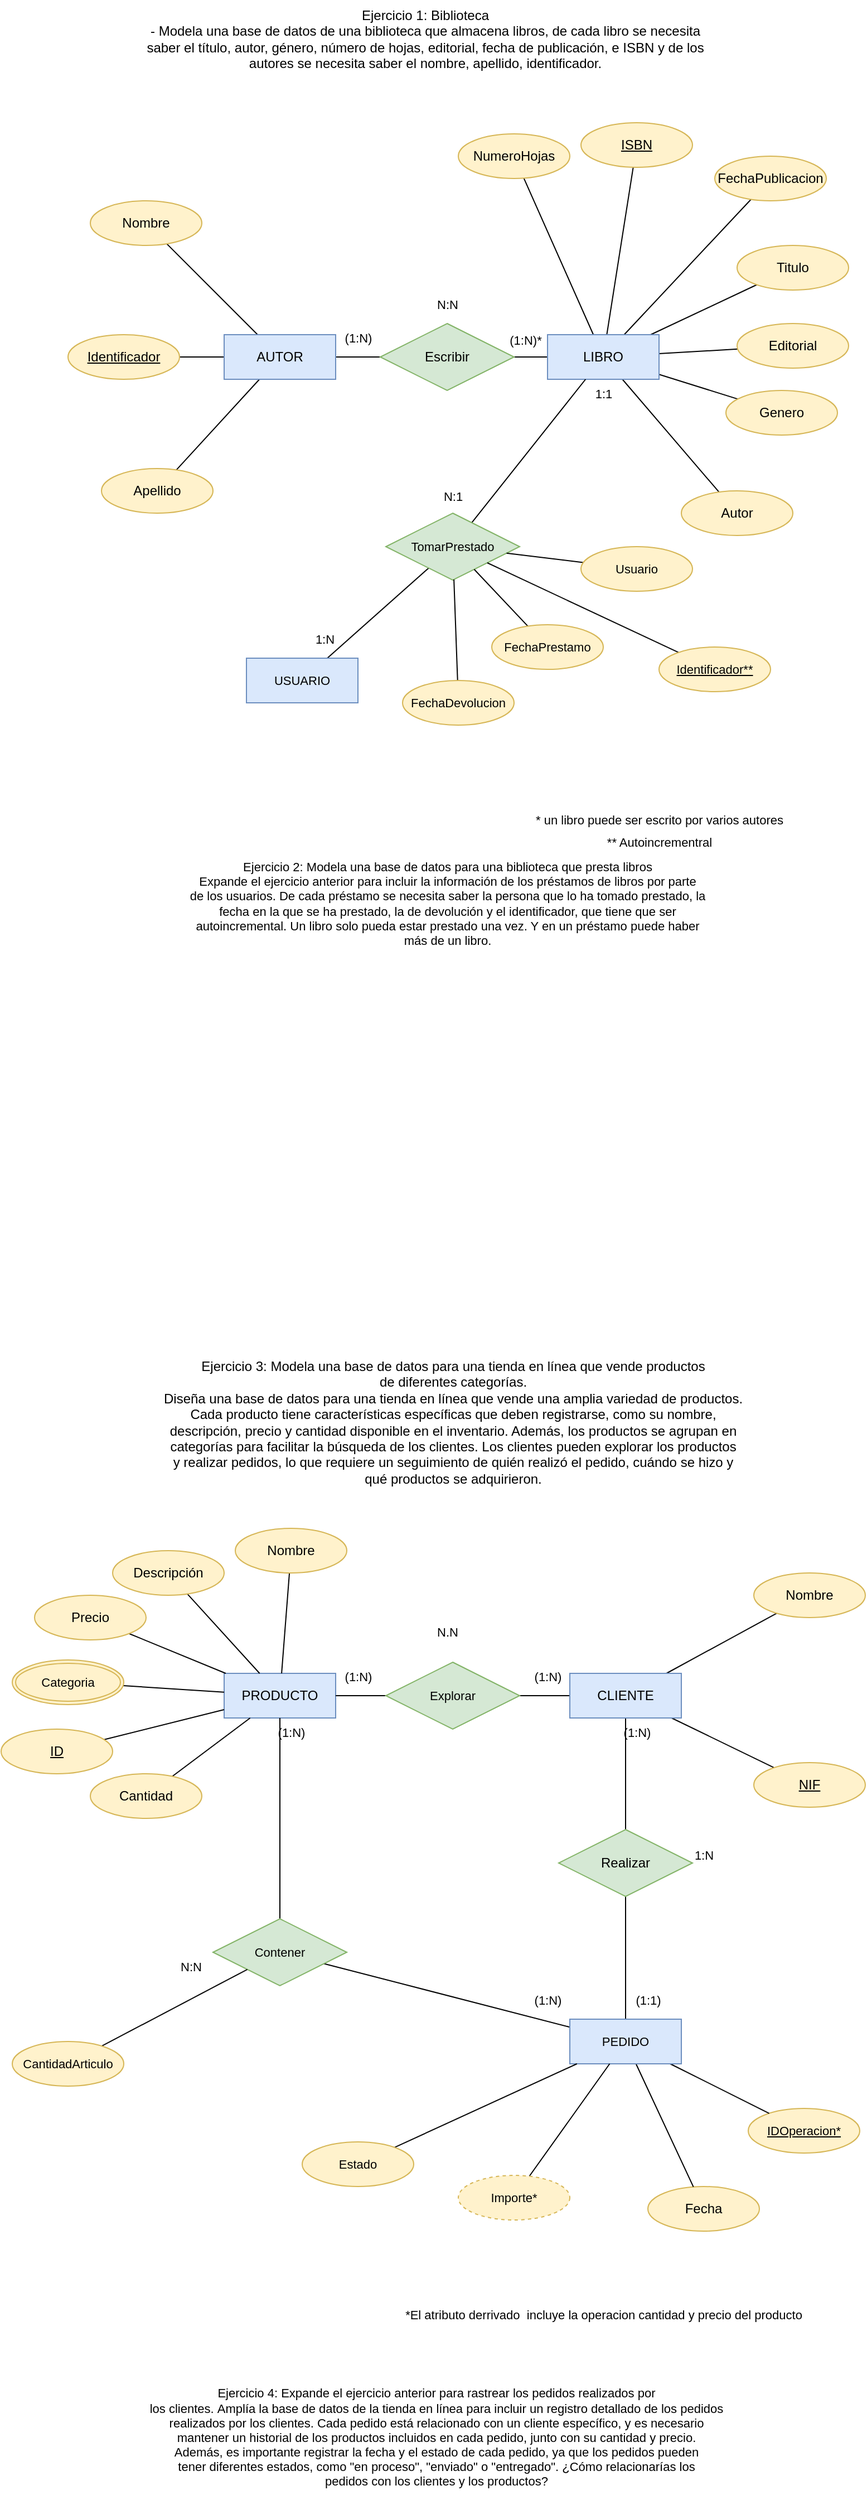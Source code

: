 <mxfile version="22.0.3" type="device">
  <diagram id="R2lEEEUBdFMjLlhIrx00" name="Page-1">
    <mxGraphModel dx="1195" dy="725" grid="1" gridSize="10" guides="1" tooltips="1" connect="1" arrows="1" fold="1" page="1" pageScale="1" pageWidth="827" pageHeight="1169" background="#ffffff" math="0" shadow="0" extFonts="Permanent Marker^https://fonts.googleapis.com/css?family=Permanent+Marker">
      <root>
        <mxCell id="0" />
        <mxCell id="1" parent="0" />
        <mxCell id="XnB_eNz-1MbFH19YECzl-1" value="Ejercicio 1: Biblioteca&lt;br&gt;- Modela una base de datos de una biblioteca que almacena libros, de cada libro se necesita&lt;br&gt;saber el título, autor, género, número de hojas, editorial, fecha de publicación, e ISBN y de los&lt;br&gt;autores se necesita saber el nombre, apellido, identificador." style="text;html=1;align=center;verticalAlign=middle;resizable=0;points=[];autosize=1;strokeColor=none;fillColor=none;" parent="1" vertex="1">
          <mxGeometry x="140" y="40" width="520" height="70" as="geometry" />
        </mxCell>
        <mxCell id="XnB_eNz-1MbFH19YECzl-39" style="edgeStyle=none;shape=connector;rounded=0;orthogonalLoop=1;jettySize=auto;html=1;labelBackgroundColor=default;strokeColor=default;align=center;verticalAlign=middle;fontFamily=Helvetica;fontSize=11;fontColor=default;endArrow=none;endFill=0;" parent="1" source="XnB_eNz-1MbFH19YECzl-4" target="XnB_eNz-1MbFH19YECzl-8" edge="1">
          <mxGeometry relative="1" as="geometry" />
        </mxCell>
        <mxCell id="XnB_eNz-1MbFH19YECzl-40" style="edgeStyle=none;shape=connector;rounded=0;orthogonalLoop=1;jettySize=auto;html=1;labelBackgroundColor=default;strokeColor=default;align=center;verticalAlign=middle;fontFamily=Helvetica;fontSize=11;fontColor=default;endArrow=none;endFill=0;" parent="1" source="XnB_eNz-1MbFH19YECzl-4" target="XnB_eNz-1MbFH19YECzl-14" edge="1">
          <mxGeometry relative="1" as="geometry" />
        </mxCell>
        <mxCell id="XnB_eNz-1MbFH19YECzl-41" style="edgeStyle=none;shape=connector;rounded=0;orthogonalLoop=1;jettySize=auto;html=1;labelBackgroundColor=default;strokeColor=default;align=center;verticalAlign=middle;fontFamily=Helvetica;fontSize=11;fontColor=default;endArrow=none;endFill=0;" parent="1" source="XnB_eNz-1MbFH19YECzl-4" target="XnB_eNz-1MbFH19YECzl-10" edge="1">
          <mxGeometry relative="1" as="geometry" />
        </mxCell>
        <mxCell id="XnB_eNz-1MbFH19YECzl-42" style="edgeStyle=none;shape=connector;rounded=0;orthogonalLoop=1;jettySize=auto;html=1;labelBackgroundColor=default;strokeColor=default;align=center;verticalAlign=middle;fontFamily=Helvetica;fontSize=11;fontColor=default;endArrow=none;endFill=0;" parent="1" source="XnB_eNz-1MbFH19YECzl-4" target="XnB_eNz-1MbFH19YECzl-12" edge="1">
          <mxGeometry relative="1" as="geometry" />
        </mxCell>
        <mxCell id="XnB_eNz-1MbFH19YECzl-45" style="edgeStyle=none;shape=connector;rounded=0;orthogonalLoop=1;jettySize=auto;html=1;labelBackgroundColor=default;strokeColor=default;align=center;verticalAlign=middle;fontFamily=Helvetica;fontSize=11;fontColor=default;endArrow=none;endFill=0;" parent="1" source="XnB_eNz-1MbFH19YECzl-4" target="XnB_eNz-1MbFH19YECzl-9" edge="1">
          <mxGeometry relative="1" as="geometry" />
        </mxCell>
        <mxCell id="XnB_eNz-1MbFH19YECzl-46" style="edgeStyle=none;shape=connector;rounded=0;orthogonalLoop=1;jettySize=auto;html=1;labelBackgroundColor=default;strokeColor=default;align=center;verticalAlign=middle;fontFamily=Helvetica;fontSize=11;fontColor=default;endArrow=none;endFill=0;" parent="1" source="XnB_eNz-1MbFH19YECzl-4" target="XnB_eNz-1MbFH19YECzl-6" edge="1">
          <mxGeometry relative="1" as="geometry" />
        </mxCell>
        <mxCell id="XnB_eNz-1MbFH19YECzl-47" style="edgeStyle=none;shape=connector;rounded=0;orthogonalLoop=1;jettySize=auto;html=1;labelBackgroundColor=default;strokeColor=default;align=center;verticalAlign=middle;fontFamily=Helvetica;fontSize=11;fontColor=default;endArrow=none;endFill=0;" parent="1" source="XnB_eNz-1MbFH19YECzl-4" target="XnB_eNz-1MbFH19YECzl-7" edge="1">
          <mxGeometry relative="1" as="geometry" />
        </mxCell>
        <mxCell id="XnB_eNz-1MbFH19YECzl-48" style="edgeStyle=none;shape=connector;rounded=0;orthogonalLoop=1;jettySize=auto;html=1;labelBackgroundColor=default;strokeColor=default;align=center;verticalAlign=middle;fontFamily=Helvetica;fontSize=11;fontColor=default;endArrow=none;endFill=0;" parent="1" source="XnB_eNz-1MbFH19YECzl-4" target="XnB_eNz-1MbFH19YECzl-15" edge="1">
          <mxGeometry relative="1" as="geometry" />
        </mxCell>
        <mxCell id="XnB_eNz-1MbFH19YECzl-4" value="LIBRO" style="whiteSpace=wrap;html=1;align=center;fillColor=#dae8fc;strokeColor=#6c8ebf;" parent="1" vertex="1">
          <mxGeometry x="510" y="340" width="100" height="40" as="geometry" />
        </mxCell>
        <mxCell id="XnB_eNz-1MbFH19YECzl-49" style="edgeStyle=none;shape=connector;rounded=0;orthogonalLoop=1;jettySize=auto;html=1;labelBackgroundColor=default;strokeColor=default;align=center;verticalAlign=middle;fontFamily=Helvetica;fontSize=11;fontColor=default;endArrow=none;endFill=0;" parent="1" source="XnB_eNz-1MbFH19YECzl-5" target="XnB_eNz-1MbFH19YECzl-17" edge="1">
          <mxGeometry relative="1" as="geometry" />
        </mxCell>
        <mxCell id="XnB_eNz-1MbFH19YECzl-50" style="edgeStyle=none;shape=connector;rounded=0;orthogonalLoop=1;jettySize=auto;html=1;labelBackgroundColor=default;strokeColor=default;align=center;verticalAlign=middle;fontFamily=Helvetica;fontSize=11;fontColor=default;endArrow=none;endFill=0;" parent="1" source="XnB_eNz-1MbFH19YECzl-5" target="XnB_eNz-1MbFH19YECzl-19" edge="1">
          <mxGeometry relative="1" as="geometry" />
        </mxCell>
        <mxCell id="XnB_eNz-1MbFH19YECzl-51" style="edgeStyle=none;shape=connector;rounded=0;orthogonalLoop=1;jettySize=auto;html=1;labelBackgroundColor=default;strokeColor=default;align=center;verticalAlign=middle;fontFamily=Helvetica;fontSize=11;fontColor=default;endArrow=none;endFill=0;" parent="1" source="XnB_eNz-1MbFH19YECzl-5" target="XnB_eNz-1MbFH19YECzl-18" edge="1">
          <mxGeometry relative="1" as="geometry" />
        </mxCell>
        <mxCell id="XnB_eNz-1MbFH19YECzl-61" style="edgeStyle=none;shape=connector;rounded=0;orthogonalLoop=1;jettySize=auto;html=1;labelBackgroundColor=default;strokeColor=default;align=center;verticalAlign=middle;fontFamily=Helvetica;fontSize=11;fontColor=default;endArrow=none;endFill=0;" parent="1" source="XnB_eNz-1MbFH19YECzl-5" target="XnB_eNz-1MbFH19YECzl-15" edge="1">
          <mxGeometry relative="1" as="geometry" />
        </mxCell>
        <mxCell id="XnB_eNz-1MbFH19YECzl-5" value="AUTOR" style="whiteSpace=wrap;html=1;align=center;fillColor=#dae8fc;strokeColor=#6c8ebf;" parent="1" vertex="1">
          <mxGeometry x="220" y="340" width="100" height="40" as="geometry" />
        </mxCell>
        <mxCell id="XnB_eNz-1MbFH19YECzl-6" value="Genero" style="ellipse;whiteSpace=wrap;html=1;align=center;fillColor=#fff2cc;strokeColor=#d6b656;" parent="1" vertex="1">
          <mxGeometry x="670" y="390" width="100" height="40" as="geometry" />
        </mxCell>
        <mxCell id="XnB_eNz-1MbFH19YECzl-7" value="Autor" style="ellipse;whiteSpace=wrap;html=1;align=center;fillColor=#fff2cc;strokeColor=#d6b656;" parent="1" vertex="1">
          <mxGeometry x="630" y="480" width="100" height="40" as="geometry" />
        </mxCell>
        <mxCell id="XnB_eNz-1MbFH19YECzl-8" value="NumeroHojas" style="ellipse;whiteSpace=wrap;html=1;align=center;fillColor=#fff2cc;strokeColor=#d6b656;" parent="1" vertex="1">
          <mxGeometry x="430" y="160" width="100" height="40" as="geometry" />
        </mxCell>
        <mxCell id="XnB_eNz-1MbFH19YECzl-9" value="Editorial" style="ellipse;whiteSpace=wrap;html=1;align=center;fillColor=#fff2cc;strokeColor=#d6b656;" parent="1" vertex="1">
          <mxGeometry x="680" y="330" width="100" height="40" as="geometry" />
        </mxCell>
        <mxCell id="XnB_eNz-1MbFH19YECzl-10" value="FechaPublicacion" style="ellipse;whiteSpace=wrap;html=1;align=center;fillColor=#fff2cc;strokeColor=#d6b656;" parent="1" vertex="1">
          <mxGeometry x="660" y="180" width="100" height="40" as="geometry" />
        </mxCell>
        <mxCell id="XnB_eNz-1MbFH19YECzl-12" value="Titulo" style="ellipse;whiteSpace=wrap;html=1;align=center;fillColor=#fff2cc;strokeColor=#d6b656;" parent="1" vertex="1">
          <mxGeometry x="680" y="260" width="100" height="40" as="geometry" />
        </mxCell>
        <mxCell id="XnB_eNz-1MbFH19YECzl-14" value="ISBN" style="ellipse;whiteSpace=wrap;html=1;align=center;fontStyle=4;fillColor=#fff2cc;strokeColor=#d6b656;" parent="1" vertex="1">
          <mxGeometry x="540" y="150" width="100" height="40" as="geometry" />
        </mxCell>
        <mxCell id="XnB_eNz-1MbFH19YECzl-15" value="Escribir" style="shape=rhombus;perimeter=rhombusPerimeter;whiteSpace=wrap;html=1;align=center;fillColor=#d5e8d4;strokeColor=#82b366;" parent="1" vertex="1">
          <mxGeometry x="360" y="330" width="120" height="60" as="geometry" />
        </mxCell>
        <mxCell id="XnB_eNz-1MbFH19YECzl-17" value="Nombre" style="ellipse;whiteSpace=wrap;html=1;align=center;fillColor=#fff2cc;strokeColor=#d6b656;" parent="1" vertex="1">
          <mxGeometry x="100" y="220" width="100" height="40" as="geometry" />
        </mxCell>
        <mxCell id="XnB_eNz-1MbFH19YECzl-18" value="Apellido" style="ellipse;whiteSpace=wrap;html=1;align=center;fillColor=#fff2cc;strokeColor=#d6b656;" parent="1" vertex="1">
          <mxGeometry x="110" y="460" width="100" height="40" as="geometry" />
        </mxCell>
        <mxCell id="XnB_eNz-1MbFH19YECzl-19" value="Identificador" style="ellipse;whiteSpace=wrap;html=1;align=center;fontStyle=4;fillColor=#fff2cc;strokeColor=#d6b656;" parent="1" vertex="1">
          <mxGeometry x="80" y="340" width="100" height="40" as="geometry" />
        </mxCell>
        <mxCell id="XnB_eNz-1MbFH19YECzl-56" value="Ejercicio 2: Modela una base de datos para una biblioteca que presta libros&lt;br&gt;Expande el ejercicio anterior para incluir la información de los préstamos de libros por parte&lt;br&gt;de los usuarios. De cada préstamo se necesita saber la persona que lo ha tomado prestado, la&lt;br&gt;fecha en la que se ha prestado, la de devolución y el identificador, que tiene que ser&lt;br&gt;autoincremental. Un libro solo pueda estar prestado una vez. Y en un préstamo puede haber&lt;br&gt;más de un libro." style="text;html=1;align=center;verticalAlign=middle;resizable=0;points=[];autosize=1;strokeColor=none;fillColor=none;fontSize=11;fontFamily=Helvetica;fontColor=default;" parent="1" vertex="1">
          <mxGeometry x="175" y="805" width="490" height="90" as="geometry" />
        </mxCell>
        <mxCell id="XnB_eNz-1MbFH19YECzl-62" value="(1:N)" style="text;html=1;align=center;verticalAlign=middle;resizable=0;points=[];autosize=1;strokeColor=none;fillColor=none;fontSize=11;fontFamily=Helvetica;fontColor=default;" parent="1" vertex="1">
          <mxGeometry x="315" y="328" width="50" height="30" as="geometry" />
        </mxCell>
        <mxCell id="XnB_eNz-1MbFH19YECzl-63" value="(1:N)*" style="text;html=1;align=center;verticalAlign=middle;resizable=0;points=[];autosize=1;strokeColor=none;fillColor=none;fontSize=11;fontFamily=Helvetica;fontColor=default;" parent="1" vertex="1">
          <mxGeometry x="465" y="330" width="50" height="30" as="geometry" />
        </mxCell>
        <mxCell id="XnB_eNz-1MbFH19YECzl-64" value="N:N" style="text;html=1;align=center;verticalAlign=middle;resizable=0;points=[];autosize=1;strokeColor=none;fillColor=none;fontSize=11;fontFamily=Helvetica;fontColor=default;" parent="1" vertex="1">
          <mxGeometry x="400" y="298" width="40" height="30" as="geometry" />
        </mxCell>
        <mxCell id="XnB_eNz-1MbFH19YECzl-65" value="* un libro puede ser escrito por varios autores" style="text;html=1;align=center;verticalAlign=middle;resizable=0;points=[];autosize=1;strokeColor=none;fillColor=none;fontSize=11;fontFamily=Helvetica;fontColor=default;" parent="1" vertex="1">
          <mxGeometry x="490" y="760" width="240" height="30" as="geometry" />
        </mxCell>
        <mxCell id="XnB_eNz-1MbFH19YECzl-69" style="edgeStyle=none;shape=connector;rounded=0;orthogonalLoop=1;jettySize=auto;html=1;labelBackgroundColor=default;strokeColor=default;align=center;verticalAlign=middle;fontFamily=Helvetica;fontSize=11;fontColor=default;endArrow=none;endFill=0;" parent="1" source="XnB_eNz-1MbFH19YECzl-66" target="XnB_eNz-1MbFH19YECzl-68" edge="1">
          <mxGeometry relative="1" as="geometry" />
        </mxCell>
        <mxCell id="XnB_eNz-1MbFH19YECzl-66" value="USUARIO" style="whiteSpace=wrap;html=1;align=center;fontFamily=Helvetica;fontSize=11;fillColor=#dae8fc;strokeColor=#6c8ebf;" parent="1" vertex="1">
          <mxGeometry x="240" y="630" width="100" height="40" as="geometry" />
        </mxCell>
        <mxCell id="XnB_eNz-1MbFH19YECzl-70" style="edgeStyle=none;shape=connector;rounded=0;orthogonalLoop=1;jettySize=auto;html=1;labelBackgroundColor=default;strokeColor=default;align=center;verticalAlign=middle;fontFamily=Helvetica;fontSize=11;fontColor=default;endArrow=none;endFill=0;" parent="1" source="XnB_eNz-1MbFH19YECzl-68" target="XnB_eNz-1MbFH19YECzl-4" edge="1">
          <mxGeometry relative="1" as="geometry" />
        </mxCell>
        <mxCell id="XnB_eNz-1MbFH19YECzl-68" value="TomarPrestado" style="shape=rhombus;perimeter=rhombusPerimeter;whiteSpace=wrap;html=1;align=center;fontFamily=Helvetica;fontSize=11;fillColor=#d5e8d4;strokeColor=#82b366;" parent="1" vertex="1">
          <mxGeometry x="365" y="500" width="120" height="60" as="geometry" />
        </mxCell>
        <mxCell id="XnB_eNz-1MbFH19YECzl-78" style="edgeStyle=none;shape=connector;rounded=0;orthogonalLoop=1;jettySize=auto;html=1;labelBackgroundColor=default;strokeColor=default;align=center;verticalAlign=middle;fontFamily=Helvetica;fontSize=11;fontColor=default;endArrow=none;endFill=0;" parent="1" source="XnB_eNz-1MbFH19YECzl-71" target="XnB_eNz-1MbFH19YECzl-68" edge="1">
          <mxGeometry relative="1" as="geometry" />
        </mxCell>
        <mxCell id="XnB_eNz-1MbFH19YECzl-71" value="FechaDevolucion" style="ellipse;whiteSpace=wrap;html=1;align=center;fontFamily=Helvetica;fontSize=11;fillColor=#fff2cc;strokeColor=#d6b656;" parent="1" vertex="1">
          <mxGeometry x="380" y="650" width="100" height="40" as="geometry" />
        </mxCell>
        <mxCell id="XnB_eNz-1MbFH19YECzl-77" style="edgeStyle=none;shape=connector;rounded=0;orthogonalLoop=1;jettySize=auto;html=1;labelBackgroundColor=default;strokeColor=default;align=center;verticalAlign=middle;fontFamily=Helvetica;fontSize=11;fontColor=default;endArrow=none;endFill=0;" parent="1" source="XnB_eNz-1MbFH19YECzl-72" target="XnB_eNz-1MbFH19YECzl-68" edge="1">
          <mxGeometry relative="1" as="geometry" />
        </mxCell>
        <mxCell id="XnB_eNz-1MbFH19YECzl-72" value="FechaPrestamo" style="ellipse;whiteSpace=wrap;html=1;align=center;fontFamily=Helvetica;fontSize=11;fillColor=#fff2cc;strokeColor=#d6b656;" parent="1" vertex="1">
          <mxGeometry x="460" y="600" width="100" height="40" as="geometry" />
        </mxCell>
        <mxCell id="XnB_eNz-1MbFH19YECzl-79" style="edgeStyle=none;shape=connector;rounded=0;orthogonalLoop=1;jettySize=auto;html=1;labelBackgroundColor=default;strokeColor=default;align=center;verticalAlign=middle;fontFamily=Helvetica;fontSize=11;fontColor=default;endArrow=none;endFill=0;" parent="1" source="XnB_eNz-1MbFH19YECzl-74" target="XnB_eNz-1MbFH19YECzl-68" edge="1">
          <mxGeometry relative="1" as="geometry" />
        </mxCell>
        <mxCell id="XnB_eNz-1MbFH19YECzl-74" value="Identificador**" style="ellipse;whiteSpace=wrap;html=1;align=center;fontStyle=4;fontFamily=Helvetica;fontSize=11;fillColor=#fff2cc;strokeColor=#d6b656;" parent="1" vertex="1">
          <mxGeometry x="610" y="620" width="100" height="40" as="geometry" />
        </mxCell>
        <mxCell id="XnB_eNz-1MbFH19YECzl-76" style="edgeStyle=none;shape=connector;rounded=0;orthogonalLoop=1;jettySize=auto;html=1;labelBackgroundColor=default;strokeColor=default;align=center;verticalAlign=middle;fontFamily=Helvetica;fontSize=11;fontColor=default;endArrow=none;endFill=0;" parent="1" source="XnB_eNz-1MbFH19YECzl-75" target="XnB_eNz-1MbFH19YECzl-68" edge="1">
          <mxGeometry relative="1" as="geometry" />
        </mxCell>
        <mxCell id="XnB_eNz-1MbFH19YECzl-75" value="Usuario" style="ellipse;whiteSpace=wrap;html=1;align=center;fontFamily=Helvetica;fontSize=11;fillColor=#fff2cc;strokeColor=#d6b656;" parent="1" vertex="1">
          <mxGeometry x="540" y="530" width="100" height="40" as="geometry" />
        </mxCell>
        <mxCell id="XnB_eNz-1MbFH19YECzl-80" value="** Autoincrementral" style="text;html=1;align=center;verticalAlign=middle;resizable=0;points=[];autosize=1;strokeColor=none;fillColor=none;fontSize=11;fontFamily=Helvetica;fontColor=default;" parent="1" vertex="1">
          <mxGeometry x="550" y="780" width="120" height="30" as="geometry" />
        </mxCell>
        <mxCell id="XnB_eNz-1MbFH19YECzl-81" value="1:N" style="text;html=1;align=center;verticalAlign=middle;resizable=0;points=[];autosize=1;strokeColor=none;fillColor=none;fontSize=11;fontFamily=Helvetica;fontColor=default;" parent="1" vertex="1">
          <mxGeometry x="290" y="598" width="40" height="30" as="geometry" />
        </mxCell>
        <mxCell id="XnB_eNz-1MbFH19YECzl-82" value="1:1" style="text;html=1;align=center;verticalAlign=middle;resizable=0;points=[];autosize=1;strokeColor=none;fillColor=none;fontSize=11;fontFamily=Helvetica;fontColor=default;" parent="1" vertex="1">
          <mxGeometry x="540" y="378" width="40" height="30" as="geometry" />
        </mxCell>
        <mxCell id="XnB_eNz-1MbFH19YECzl-83" value="N:1" style="text;html=1;align=center;verticalAlign=middle;resizable=0;points=[];autosize=1;strokeColor=none;fillColor=none;fontSize=11;fontFamily=Helvetica;fontColor=default;" parent="1" vertex="1">
          <mxGeometry x="405" y="470" width="40" height="30" as="geometry" />
        </mxCell>
        <mxCell id="6KJyfWU-SEy0Cw_35N-G-1" value="&lt;div&gt;Ejercicio 3: Modela una base de datos para una tienda en línea que vende productos&lt;/div&gt;&lt;div&gt;de diferentes categorías.&lt;/div&gt;&lt;div&gt;Diseña una base de datos para una tienda en línea que vende una amplia variedad de productos.&lt;/div&gt;&lt;div&gt;Cada producto tiene características específicas que deben registrarse, como su nombre,&lt;/div&gt;&lt;div&gt;descripción, precio y cantidad disponible en el inventario. Además, los productos se agrupan en&lt;/div&gt;&lt;div&gt;categorías para facilitar la búsqueda de los clientes. Los clientes pueden explorar los productos&lt;/div&gt;&lt;div&gt;y realizar pedidos, lo que requiere un seguimiento de quién realizó el pedido, cuándo se hizo y&lt;/div&gt;&lt;div&gt;qué productos se adquirieron.&lt;/div&gt;" style="text;html=1;align=center;verticalAlign=middle;resizable=0;points=[];autosize=1;strokeColor=none;fillColor=none;" vertex="1" parent="1">
          <mxGeometry x="155" y="1250" width="540" height="130" as="geometry" />
        </mxCell>
        <mxCell id="6KJyfWU-SEy0Cw_35N-G-3" value="PRODUCTO" style="whiteSpace=wrap;html=1;align=center;fillColor=#dae8fc;strokeColor=#6c8ebf;" vertex="1" parent="1">
          <mxGeometry x="220" y="1540" width="100" height="40" as="geometry" />
        </mxCell>
        <mxCell id="6KJyfWU-SEy0Cw_35N-G-26" style="edgeStyle=none;shape=connector;rounded=0;orthogonalLoop=1;jettySize=auto;html=1;labelBackgroundColor=default;strokeColor=default;align=center;verticalAlign=middle;fontFamily=Helvetica;fontSize=11;fontColor=default;endArrow=none;endFill=0;" edge="1" parent="1" source="6KJyfWU-SEy0Cw_35N-G-4" target="6KJyfWU-SEy0Cw_35N-G-18">
          <mxGeometry relative="1" as="geometry" />
        </mxCell>
        <mxCell id="6KJyfWU-SEy0Cw_35N-G-29" style="edgeStyle=none;shape=connector;rounded=0;orthogonalLoop=1;jettySize=auto;html=1;labelBackgroundColor=default;strokeColor=default;align=center;verticalAlign=middle;fontFamily=Helvetica;fontSize=11;fontColor=default;endArrow=none;endFill=0;" edge="1" parent="1" source="6KJyfWU-SEy0Cw_35N-G-4" target="6KJyfWU-SEy0Cw_35N-G-15">
          <mxGeometry relative="1" as="geometry" />
        </mxCell>
        <mxCell id="6KJyfWU-SEy0Cw_35N-G-30" style="edgeStyle=none;shape=connector;rounded=0;orthogonalLoop=1;jettySize=auto;html=1;labelBackgroundColor=default;strokeColor=default;align=center;verticalAlign=middle;fontFamily=Helvetica;fontSize=11;fontColor=default;endArrow=none;endFill=0;" edge="1" parent="1" source="6KJyfWU-SEy0Cw_35N-G-4" target="6KJyfWU-SEy0Cw_35N-G-12">
          <mxGeometry relative="1" as="geometry" />
        </mxCell>
        <mxCell id="6KJyfWU-SEy0Cw_35N-G-60" style="edgeStyle=none;shape=connector;rounded=0;orthogonalLoop=1;jettySize=auto;html=1;labelBackgroundColor=default;strokeColor=default;align=center;verticalAlign=middle;fontFamily=Helvetica;fontSize=11;fontColor=default;endArrow=none;endFill=0;" edge="1" parent="1" source="6KJyfWU-SEy0Cw_35N-G-4" target="6KJyfWU-SEy0Cw_35N-G-59">
          <mxGeometry relative="1" as="geometry" />
        </mxCell>
        <mxCell id="6KJyfWU-SEy0Cw_35N-G-4" value="CLIENTE" style="whiteSpace=wrap;html=1;align=center;fillColor=#dae8fc;strokeColor=#6c8ebf;" vertex="1" parent="1">
          <mxGeometry x="530" y="1540" width="100" height="40" as="geometry" />
        </mxCell>
        <mxCell id="6KJyfWU-SEy0Cw_35N-G-20" style="edgeStyle=none;shape=connector;rounded=0;orthogonalLoop=1;jettySize=auto;html=1;labelBackgroundColor=default;strokeColor=default;align=center;verticalAlign=middle;fontFamily=Helvetica;fontSize=11;fontColor=default;endArrow=none;endFill=0;" edge="1" parent="1" source="6KJyfWU-SEy0Cw_35N-G-6" target="6KJyfWU-SEy0Cw_35N-G-3">
          <mxGeometry relative="1" as="geometry" />
        </mxCell>
        <mxCell id="6KJyfWU-SEy0Cw_35N-G-6" value="Descripción" style="ellipse;whiteSpace=wrap;html=1;align=center;fillColor=#fff2cc;strokeColor=#d6b656;" vertex="1" parent="1">
          <mxGeometry x="120" y="1430" width="100" height="40" as="geometry" />
        </mxCell>
        <mxCell id="6KJyfWU-SEy0Cw_35N-G-21" style="edgeStyle=none;shape=connector;rounded=0;orthogonalLoop=1;jettySize=auto;html=1;labelBackgroundColor=default;strokeColor=default;align=center;verticalAlign=middle;fontFamily=Helvetica;fontSize=11;fontColor=default;endArrow=none;endFill=0;" edge="1" parent="1" source="6KJyfWU-SEy0Cw_35N-G-7" target="6KJyfWU-SEy0Cw_35N-G-3">
          <mxGeometry relative="1" as="geometry" />
        </mxCell>
        <mxCell id="6KJyfWU-SEy0Cw_35N-G-7" value="Precio" style="ellipse;whiteSpace=wrap;html=1;align=center;fillColor=#fff2cc;strokeColor=#d6b656;" vertex="1" parent="1">
          <mxGeometry x="50" y="1470" width="100" height="40" as="geometry" />
        </mxCell>
        <mxCell id="6KJyfWU-SEy0Cw_35N-G-22" style="edgeStyle=none;shape=connector;rounded=0;orthogonalLoop=1;jettySize=auto;html=1;labelBackgroundColor=default;strokeColor=default;align=center;verticalAlign=middle;fontFamily=Helvetica;fontSize=11;fontColor=default;endArrow=none;endFill=0;" edge="1" parent="1" source="6KJyfWU-SEy0Cw_35N-G-8" target="6KJyfWU-SEy0Cw_35N-G-3">
          <mxGeometry relative="1" as="geometry" />
        </mxCell>
        <mxCell id="6KJyfWU-SEy0Cw_35N-G-8" value="Cantidad" style="ellipse;whiteSpace=wrap;html=1;align=center;fillColor=#fff2cc;strokeColor=#d6b656;" vertex="1" parent="1">
          <mxGeometry x="100" y="1630" width="100" height="40" as="geometry" />
        </mxCell>
        <mxCell id="6KJyfWU-SEy0Cw_35N-G-24" style="edgeStyle=none;shape=connector;rounded=0;orthogonalLoop=1;jettySize=auto;html=1;labelBackgroundColor=default;strokeColor=default;align=center;verticalAlign=middle;fontFamily=Helvetica;fontSize=11;fontColor=default;endArrow=none;endFill=0;" edge="1" parent="1" source="6KJyfWU-SEy0Cw_35N-G-10" target="6KJyfWU-SEy0Cw_35N-G-3">
          <mxGeometry relative="1" as="geometry" />
        </mxCell>
        <mxCell id="6KJyfWU-SEy0Cw_35N-G-10" value="ID" style="ellipse;whiteSpace=wrap;html=1;align=center;fontStyle=4;fillColor=#fff2cc;strokeColor=#d6b656;" vertex="1" parent="1">
          <mxGeometry x="20" y="1590" width="100" height="40" as="geometry" />
        </mxCell>
        <mxCell id="6KJyfWU-SEy0Cw_35N-G-12" value="Nombre" style="ellipse;whiteSpace=wrap;html=1;align=center;fillColor=#fff2cc;strokeColor=#d6b656;" vertex="1" parent="1">
          <mxGeometry x="695" y="1450" width="100" height="40" as="geometry" />
        </mxCell>
        <mxCell id="6KJyfWU-SEy0Cw_35N-G-13" value="Fecha" style="ellipse;whiteSpace=wrap;html=1;align=center;fillColor=#fff2cc;strokeColor=#d6b656;" vertex="1" parent="1">
          <mxGeometry x="600" y="2000" width="100" height="40" as="geometry" />
        </mxCell>
        <mxCell id="6KJyfWU-SEy0Cw_35N-G-15" value="NIF" style="ellipse;whiteSpace=wrap;html=1;align=center;fontStyle=4;fillColor=#fff2cc;strokeColor=#d6b656;" vertex="1" parent="1">
          <mxGeometry x="695" y="1620" width="100" height="40" as="geometry" />
        </mxCell>
        <mxCell id="6KJyfWU-SEy0Cw_35N-G-19" style="rounded=0;orthogonalLoop=1;jettySize=auto;html=1;endArrow=none;endFill=0;" edge="1" parent="1" source="6KJyfWU-SEy0Cw_35N-G-17" target="6KJyfWU-SEy0Cw_35N-G-3">
          <mxGeometry relative="1" as="geometry" />
        </mxCell>
        <mxCell id="6KJyfWU-SEy0Cw_35N-G-17" value="Nombre" style="ellipse;whiteSpace=wrap;html=1;align=center;fillColor=#fff2cc;strokeColor=#d6b656;" vertex="1" parent="1">
          <mxGeometry x="230" y="1410" width="100" height="40" as="geometry" />
        </mxCell>
        <mxCell id="6KJyfWU-SEy0Cw_35N-G-48" style="edgeStyle=none;shape=connector;rounded=0;orthogonalLoop=1;jettySize=auto;html=1;labelBackgroundColor=default;strokeColor=default;align=center;verticalAlign=middle;fontFamily=Helvetica;fontSize=11;fontColor=default;endArrow=none;endFill=0;" edge="1" parent="1" source="6KJyfWU-SEy0Cw_35N-G-18" target="6KJyfWU-SEy0Cw_35N-G-47">
          <mxGeometry relative="1" as="geometry" />
        </mxCell>
        <mxCell id="6KJyfWU-SEy0Cw_35N-G-18" value="Realizar" style="shape=rhombus;perimeter=rhombusPerimeter;whiteSpace=wrap;html=1;align=center;fillColor=#d5e8d4;strokeColor=#82b366;" vertex="1" parent="1">
          <mxGeometry x="520" y="1680" width="120" height="60" as="geometry" />
        </mxCell>
        <mxCell id="6KJyfWU-SEy0Cw_35N-G-35" value="IDOperacion*" style="ellipse;whiteSpace=wrap;html=1;align=center;fontStyle=4;fontFamily=Helvetica;fontSize=11;fillColor=#fff2cc;strokeColor=#d6b656;" vertex="1" parent="1">
          <mxGeometry x="690" y="1930" width="100" height="40" as="geometry" />
        </mxCell>
        <mxCell id="6KJyfWU-SEy0Cw_35N-G-44" style="edgeStyle=none;shape=connector;rounded=0;orthogonalLoop=1;jettySize=auto;html=1;labelBackgroundColor=default;strokeColor=default;align=center;verticalAlign=middle;fontFamily=Helvetica;fontSize=11;fontColor=default;endArrow=none;endFill=0;" edge="1" parent="1" target="6KJyfWU-SEy0Cw_35N-G-42">
          <mxGeometry relative="1" as="geometry">
            <mxPoint x="213.75" y="1880" as="sourcePoint" />
          </mxGeometry>
        </mxCell>
        <mxCell id="6KJyfWU-SEy0Cw_35N-G-40" style="edgeStyle=none;shape=connector;rounded=0;orthogonalLoop=1;jettySize=auto;html=1;labelBackgroundColor=default;strokeColor=default;align=center;verticalAlign=middle;fontFamily=Helvetica;fontSize=11;fontColor=default;endArrow=none;endFill=0;" edge="1" parent="1" source="6KJyfWU-SEy0Cw_35N-G-46" target="6KJyfWU-SEy0Cw_35N-G-3">
          <mxGeometry relative="1" as="geometry">
            <mxPoint x="253.529" y="1691.765" as="sourcePoint" />
          </mxGeometry>
        </mxCell>
        <mxCell id="6KJyfWU-SEy0Cw_35N-G-45" style="edgeStyle=none;shape=connector;rounded=0;orthogonalLoop=1;jettySize=auto;html=1;labelBackgroundColor=default;strokeColor=default;align=center;verticalAlign=middle;fontFamily=Helvetica;fontSize=11;fontColor=default;endArrow=none;endFill=0;" edge="1" parent="1" source="6KJyfWU-SEy0Cw_35N-G-43">
          <mxGeometry relative="1" as="geometry">
            <mxPoint x="200" y="1903.125" as="targetPoint" />
          </mxGeometry>
        </mxCell>
        <mxCell id="6KJyfWU-SEy0Cw_35N-G-46" value="Categoria" style="ellipse;shape=doubleEllipse;margin=3;whiteSpace=wrap;html=1;align=center;fontFamily=Helvetica;fontSize=11;fillColor=#fff2cc;strokeColor=#d6b656;" vertex="1" parent="1">
          <mxGeometry x="30" y="1528" width="100" height="40" as="geometry" />
        </mxCell>
        <mxCell id="6KJyfWU-SEy0Cw_35N-G-52" style="edgeStyle=none;shape=connector;rounded=0;orthogonalLoop=1;jettySize=auto;html=1;labelBackgroundColor=default;strokeColor=default;align=center;verticalAlign=middle;fontFamily=Helvetica;fontSize=11;fontColor=default;endArrow=none;endFill=0;" edge="1" parent="1" source="6KJyfWU-SEy0Cw_35N-G-47" target="6KJyfWU-SEy0Cw_35N-G-51">
          <mxGeometry relative="1" as="geometry" />
        </mxCell>
        <mxCell id="6KJyfWU-SEy0Cw_35N-G-55" style="edgeStyle=none;shape=connector;rounded=0;orthogonalLoop=1;jettySize=auto;html=1;labelBackgroundColor=default;strokeColor=default;align=center;verticalAlign=middle;fontFamily=Helvetica;fontSize=11;fontColor=default;endArrow=none;endFill=0;" edge="1" parent="1" source="6KJyfWU-SEy0Cw_35N-G-47" target="6KJyfWU-SEy0Cw_35N-G-13">
          <mxGeometry relative="1" as="geometry" />
        </mxCell>
        <mxCell id="6KJyfWU-SEy0Cw_35N-G-56" style="edgeStyle=none;shape=connector;rounded=0;orthogonalLoop=1;jettySize=auto;html=1;labelBackgroundColor=default;strokeColor=default;align=center;verticalAlign=middle;fontFamily=Helvetica;fontSize=11;fontColor=default;endArrow=none;endFill=0;" edge="1" parent="1" source="6KJyfWU-SEy0Cw_35N-G-47" target="6KJyfWU-SEy0Cw_35N-G-35">
          <mxGeometry relative="1" as="geometry" />
        </mxCell>
        <mxCell id="6KJyfWU-SEy0Cw_35N-G-47" value="PEDIDO" style="whiteSpace=wrap;html=1;align=center;fontFamily=Helvetica;fontSize=11;fillColor=#dae8fc;strokeColor=#6c8ebf;" vertex="1" parent="1">
          <mxGeometry x="530" y="1850" width="100" height="40" as="geometry" />
        </mxCell>
        <mxCell id="6KJyfWU-SEy0Cw_35N-G-53" style="edgeStyle=none;shape=connector;rounded=0;orthogonalLoop=1;jettySize=auto;html=1;labelBackgroundColor=default;strokeColor=default;align=center;verticalAlign=middle;fontFamily=Helvetica;fontSize=11;fontColor=default;endArrow=none;endFill=0;" edge="1" parent="1" source="6KJyfWU-SEy0Cw_35N-G-51" target="6KJyfWU-SEy0Cw_35N-G-3">
          <mxGeometry relative="1" as="geometry" />
        </mxCell>
        <mxCell id="6KJyfWU-SEy0Cw_35N-G-51" value="Contener" style="shape=rhombus;perimeter=rhombusPerimeter;whiteSpace=wrap;html=1;align=center;fontFamily=Helvetica;fontSize=11;fillColor=#d5e8d4;strokeColor=#82b366;" vertex="1" parent="1">
          <mxGeometry x="210" y="1760" width="120" height="60" as="geometry" />
        </mxCell>
        <mxCell id="6KJyfWU-SEy0Cw_35N-G-57" value="&lt;div&gt;Ejercicio 4: Expande el ejercicio anterior para rastrear los pedidos realizados por&lt;/div&gt;&lt;div&gt;los clientes.&amp;nbsp;&lt;span style=&quot;background-color: initial;&quot;&gt;Amplía la base de datos de la tienda en línea para incluir un registro detallado de los pedidos&lt;/span&gt;&lt;/div&gt;&lt;div&gt;realizados por los clientes. Cada pedido está relacionado con un cliente específico, y es necesario&lt;/div&gt;&lt;div&gt;mantener un historial de los productos incluidos en cada pedido, junto con su cantidad y precio.&lt;/div&gt;&lt;div&gt;Además, es importante registrar la fecha y el estado de cada pedido, ya que los pedidos pueden&lt;/div&gt;&lt;div&gt;tener diferentes estados, como &quot;en proceso&quot;, &quot;enviado&quot; o &quot;entregado&quot;. ¿Cómo relacionarías los&lt;/div&gt;&lt;div&gt;pedidos con los clientes y los productos?&lt;/div&gt;" style="text;html=1;align=center;verticalAlign=middle;resizable=0;points=[];autosize=1;strokeColor=none;fillColor=none;fontSize=11;fontFamily=Helvetica;fontColor=default;" vertex="1" parent="1">
          <mxGeometry x="140" y="2170" width="540" height="110" as="geometry" />
        </mxCell>
        <mxCell id="6KJyfWU-SEy0Cw_35N-G-61" style="edgeStyle=none;shape=connector;rounded=0;orthogonalLoop=1;jettySize=auto;html=1;labelBackgroundColor=default;strokeColor=default;align=center;verticalAlign=middle;fontFamily=Helvetica;fontSize=11;fontColor=default;endArrow=none;endFill=0;" edge="1" parent="1" source="6KJyfWU-SEy0Cw_35N-G-59" target="6KJyfWU-SEy0Cw_35N-G-3">
          <mxGeometry relative="1" as="geometry" />
        </mxCell>
        <mxCell id="6KJyfWU-SEy0Cw_35N-G-59" value="Explorar" style="shape=rhombus;perimeter=rhombusPerimeter;whiteSpace=wrap;html=1;align=center;fontFamily=Helvetica;fontSize=11;fillColor=#d5e8d4;strokeColor=#82b366;" vertex="1" parent="1">
          <mxGeometry x="365" y="1530" width="120" height="60" as="geometry" />
        </mxCell>
        <mxCell id="6KJyfWU-SEy0Cw_35N-G-67" style="edgeStyle=none;shape=connector;rounded=0;orthogonalLoop=1;jettySize=auto;html=1;labelBackgroundColor=default;strokeColor=default;align=center;verticalAlign=middle;fontFamily=Helvetica;fontSize=11;fontColor=default;endArrow=none;endFill=0;" edge="1" parent="1" source="6KJyfWU-SEy0Cw_35N-G-66" target="6KJyfWU-SEy0Cw_35N-G-47">
          <mxGeometry relative="1" as="geometry" />
        </mxCell>
        <mxCell id="6KJyfWU-SEy0Cw_35N-G-66" value="Estado" style="ellipse;whiteSpace=wrap;html=1;align=center;fontFamily=Helvetica;fontSize=11;fillColor=#fff2cc;strokeColor=#d6b656;" vertex="1" parent="1">
          <mxGeometry x="290" y="1960" width="100" height="40" as="geometry" />
        </mxCell>
        <mxCell id="6KJyfWU-SEy0Cw_35N-G-68" value="(1:N)" style="text;html=1;align=center;verticalAlign=middle;resizable=0;points=[];autosize=1;strokeColor=none;fillColor=none;fontSize=11;fontFamily=Helvetica;fontColor=default;" vertex="1" parent="1">
          <mxGeometry x="315" y="1528" width="50" height="30" as="geometry" />
        </mxCell>
        <mxCell id="6KJyfWU-SEy0Cw_35N-G-69" value="(1:N)" style="text;html=1;align=center;verticalAlign=middle;resizable=0;points=[];autosize=1;strokeColor=none;fillColor=none;fontSize=11;fontFamily=Helvetica;fontColor=default;" vertex="1" parent="1">
          <mxGeometry x="485" y="1528" width="50" height="30" as="geometry" />
        </mxCell>
        <mxCell id="6KJyfWU-SEy0Cw_35N-G-70" value="N.N" style="text;html=1;align=center;verticalAlign=middle;resizable=0;points=[];autosize=1;strokeColor=none;fillColor=none;fontSize=11;fontFamily=Helvetica;fontColor=default;" vertex="1" parent="1">
          <mxGeometry x="400" y="1488" width="40" height="30" as="geometry" />
        </mxCell>
        <mxCell id="6KJyfWU-SEy0Cw_35N-G-71" value="(1:N)" style="text;html=1;align=center;verticalAlign=middle;resizable=0;points=[];autosize=1;strokeColor=none;fillColor=none;fontSize=11;fontFamily=Helvetica;fontColor=default;" vertex="1" parent="1">
          <mxGeometry x="565" y="1578" width="50" height="30" as="geometry" />
        </mxCell>
        <mxCell id="6KJyfWU-SEy0Cw_35N-G-72" value="(1:1)" style="text;html=1;align=center;verticalAlign=middle;resizable=0;points=[];autosize=1;strokeColor=none;fillColor=none;fontSize=11;fontFamily=Helvetica;fontColor=default;" vertex="1" parent="1">
          <mxGeometry x="575" y="1818" width="50" height="30" as="geometry" />
        </mxCell>
        <mxCell id="6KJyfWU-SEy0Cw_35N-G-73" value="1:N" style="text;html=1;align=center;verticalAlign=middle;resizable=0;points=[];autosize=1;strokeColor=none;fillColor=none;fontSize=11;fontFamily=Helvetica;fontColor=default;" vertex="1" parent="1">
          <mxGeometry x="630" y="1688" width="40" height="30" as="geometry" />
        </mxCell>
        <mxCell id="6KJyfWU-SEy0Cw_35N-G-74" value="(1:N)" style="text;html=1;align=center;verticalAlign=middle;resizable=0;points=[];autosize=1;strokeColor=none;fillColor=none;fontSize=11;fontFamily=Helvetica;fontColor=default;" vertex="1" parent="1">
          <mxGeometry x="255" y="1578" width="50" height="30" as="geometry" />
        </mxCell>
        <mxCell id="6KJyfWU-SEy0Cw_35N-G-75" value="(1:N)" style="text;html=1;align=center;verticalAlign=middle;resizable=0;points=[];autosize=1;strokeColor=none;fillColor=none;fontSize=11;fontFamily=Helvetica;fontColor=default;" vertex="1" parent="1">
          <mxGeometry x="485" y="1818" width="50" height="30" as="geometry" />
        </mxCell>
        <mxCell id="6KJyfWU-SEy0Cw_35N-G-76" value="N:N" style="text;html=1;align=center;verticalAlign=middle;resizable=0;points=[];autosize=1;strokeColor=none;fillColor=none;fontSize=11;fontFamily=Helvetica;fontColor=default;" vertex="1" parent="1">
          <mxGeometry x="170" y="1788" width="40" height="30" as="geometry" />
        </mxCell>
        <mxCell id="6KJyfWU-SEy0Cw_35N-G-84" style="edgeStyle=none;shape=connector;rounded=0;orthogonalLoop=1;jettySize=auto;html=1;labelBackgroundColor=default;strokeColor=default;align=center;verticalAlign=middle;fontFamily=Helvetica;fontSize=11;fontColor=default;endArrow=none;endFill=0;" edge="1" parent="1" source="6KJyfWU-SEy0Cw_35N-G-78" target="6KJyfWU-SEy0Cw_35N-G-51">
          <mxGeometry relative="1" as="geometry">
            <mxPoint x="272.205" y="1977.098" as="sourcePoint" />
            <mxPoint x="539" y="1886.901" as="targetPoint" />
          </mxGeometry>
        </mxCell>
        <mxCell id="6KJyfWU-SEy0Cw_35N-G-78" value="CantidadArticulo" style="ellipse;whiteSpace=wrap;html=1;align=center;fontFamily=Helvetica;fontSize=11;fillColor=#fff2cc;strokeColor=#d6b656;" vertex="1" parent="1">
          <mxGeometry x="30" y="1870" width="100" height="40" as="geometry" />
        </mxCell>
        <mxCell id="6KJyfWU-SEy0Cw_35N-G-85" style="edgeStyle=none;shape=connector;rounded=0;orthogonalLoop=1;jettySize=auto;html=1;labelBackgroundColor=default;strokeColor=default;align=center;verticalAlign=middle;fontFamily=Helvetica;fontSize=11;fontColor=default;endArrow=none;endFill=0;" edge="1" parent="1" source="6KJyfWU-SEy0Cw_35N-G-82" target="6KJyfWU-SEy0Cw_35N-G-47">
          <mxGeometry relative="1" as="geometry" />
        </mxCell>
        <mxCell id="6KJyfWU-SEy0Cw_35N-G-82" value="Importe*" style="ellipse;whiteSpace=wrap;html=1;align=center;dashed=1;fontFamily=Helvetica;fontSize=11;fillColor=#fff2cc;strokeColor=#d6b656;" vertex="1" parent="1">
          <mxGeometry x="430" y="1990" width="100" height="40" as="geometry" />
        </mxCell>
        <mxCell id="6KJyfWU-SEy0Cw_35N-G-86" value="*El atributo derrivado&amp;nbsp; incluye la operacion cantidad y precio del producto" style="text;html=1;align=center;verticalAlign=middle;resizable=0;points=[];autosize=1;strokeColor=none;fillColor=none;fontSize=11;fontFamily=Helvetica;fontColor=default;" vertex="1" parent="1">
          <mxGeometry x="370" y="2100" width="380" height="30" as="geometry" />
        </mxCell>
      </root>
    </mxGraphModel>
  </diagram>
</mxfile>
